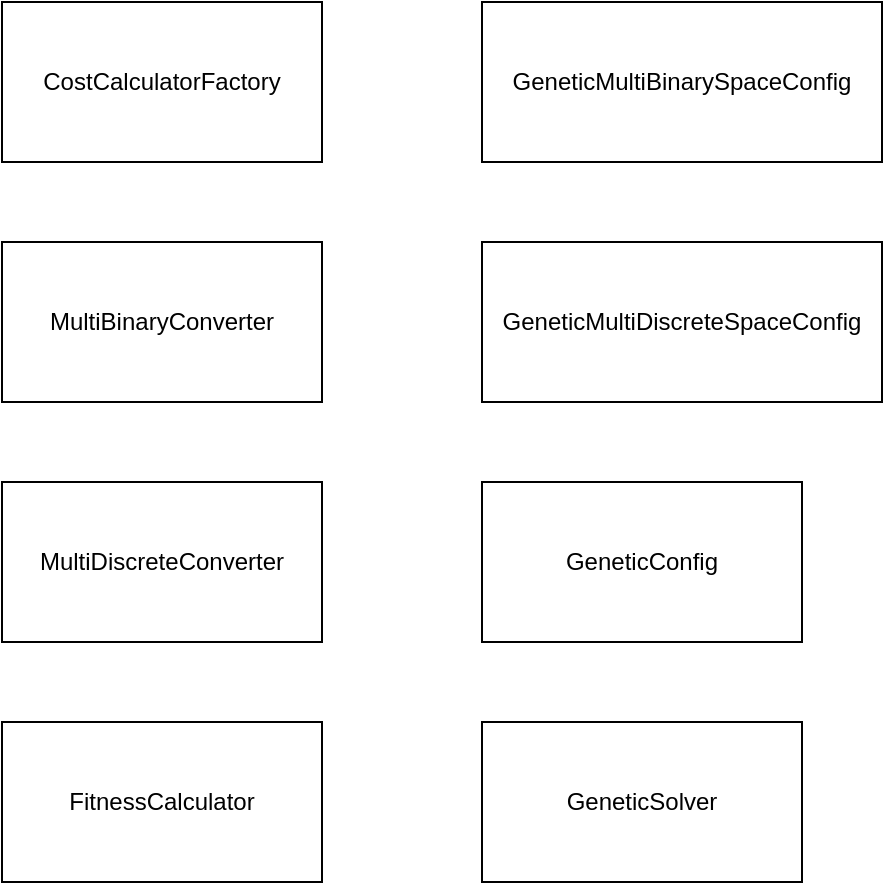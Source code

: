 <mxfile version="24.2.5" type="device">
  <diagram name="Страница — 1" id="hEuJPqhpjn6yYzaXhMM8">
    <mxGraphModel dx="869" dy="674" grid="1" gridSize="10" guides="1" tooltips="1" connect="1" arrows="1" fold="1" page="1" pageScale="1" pageWidth="827" pageHeight="1169" math="0" shadow="0">
      <root>
        <mxCell id="0" />
        <mxCell id="1" parent="0" />
        <mxCell id="C397cuf7MZ0q5ykoRAbr-2" value="CostCalculatorFactory" style="html=1;whiteSpace=wrap;" vertex="1" parent="1">
          <mxGeometry x="80" y="40" width="160" height="80" as="geometry" />
        </mxCell>
        <mxCell id="C397cuf7MZ0q5ykoRAbr-4" value="MultiBinaryConverter" style="html=1;whiteSpace=wrap;" vertex="1" parent="1">
          <mxGeometry x="80" y="160" width="160" height="80" as="geometry" />
        </mxCell>
        <mxCell id="C397cuf7MZ0q5ykoRAbr-5" value="MultiDiscreteConverter" style="html=1;whiteSpace=wrap;" vertex="1" parent="1">
          <mxGeometry x="80" y="280" width="160" height="80" as="geometry" />
        </mxCell>
        <mxCell id="C397cuf7MZ0q5ykoRAbr-6" value="FitnessCalculator" style="html=1;whiteSpace=wrap;" vertex="1" parent="1">
          <mxGeometry x="80" y="400" width="160" height="80" as="geometry" />
        </mxCell>
        <mxCell id="C397cuf7MZ0q5ykoRAbr-7" value="GeneticMultiBinarySpaceConfig" style="html=1;whiteSpace=wrap;" vertex="1" parent="1">
          <mxGeometry x="320" y="40" width="200" height="80" as="geometry" />
        </mxCell>
        <mxCell id="C397cuf7MZ0q5ykoRAbr-8" value="GeneticMultiDiscreteSpaceConfig" style="html=1;whiteSpace=wrap;" vertex="1" parent="1">
          <mxGeometry x="320" y="160" width="200" height="80" as="geometry" />
        </mxCell>
        <mxCell id="C397cuf7MZ0q5ykoRAbr-9" value="GeneticConfig" style="html=1;whiteSpace=wrap;" vertex="1" parent="1">
          <mxGeometry x="320" y="280" width="160" height="80" as="geometry" />
        </mxCell>
        <mxCell id="C397cuf7MZ0q5ykoRAbr-10" value="GeneticSolver" style="html=1;whiteSpace=wrap;" vertex="1" parent="1">
          <mxGeometry x="320" y="400" width="160" height="80" as="geometry" />
        </mxCell>
      </root>
    </mxGraphModel>
  </diagram>
</mxfile>
